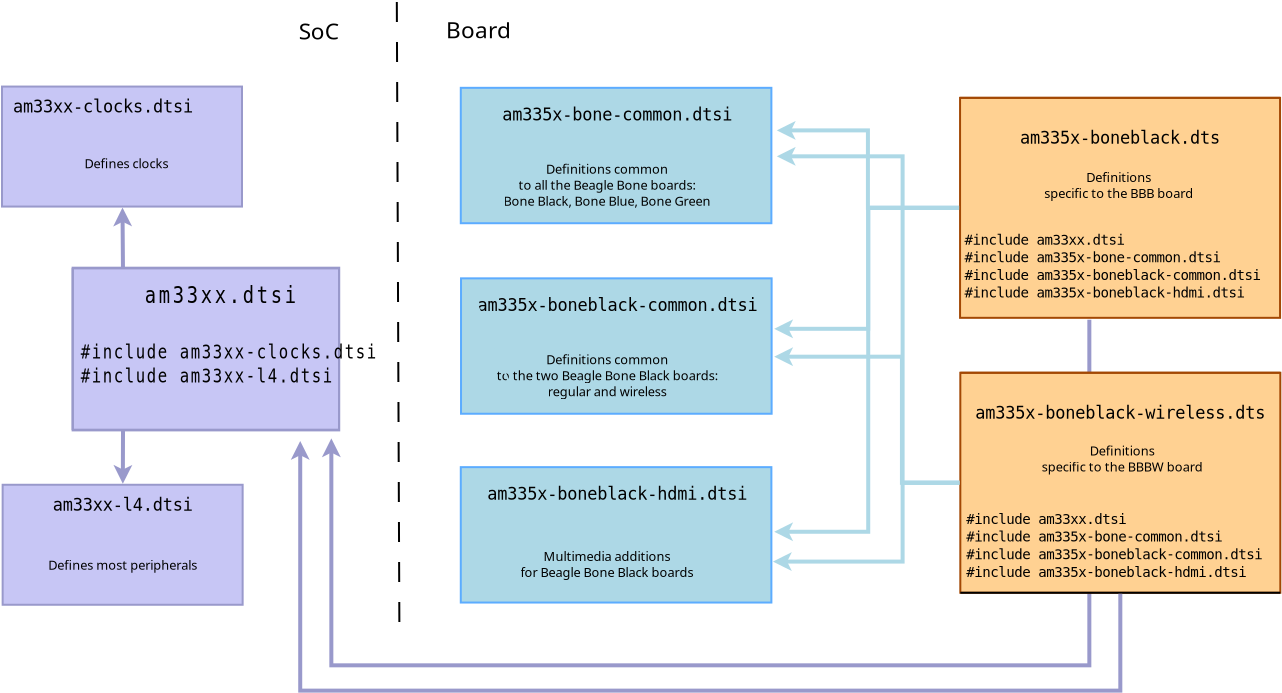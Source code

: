 <?xml version="1.0" encoding="UTF-8"?>
<dia:diagram xmlns:dia="http://www.lysator.liu.se/~alla/dia/">
  <dia:layer name="Background" visible="true" connectable="true" active="true">
    <dia:object type="Standard - Line" version="0" id="O0">
      <dia:attribute name="obj_pos">
        <dia:point val="23.375,19.044"/>
      </dia:attribute>
      <dia:attribute name="obj_bb">
        <dia:rectangle val="22.873,14.437;23.82,19.145"/>
      </dia:attribute>
      <dia:attribute name="conn_endpoints">
        <dia:point val="23.375,19.044"/>
        <dia:point val="23.339,14.537"/>
      </dia:attribute>
      <dia:attribute name="numcp">
        <dia:int val="1"/>
      </dia:attribute>
      <dia:attribute name="line_color">
        <dia:color val="#9999cbff"/>
      </dia:attribute>
      <dia:attribute name="line_width">
        <dia:real val="0.2"/>
      </dia:attribute>
      <dia:attribute name="end_arrow">
        <dia:enum val="22"/>
      </dia:attribute>
      <dia:attribute name="end_arrow_length">
        <dia:real val="0.5"/>
      </dia:attribute>
      <dia:attribute name="end_arrow_width">
        <dia:real val="0.5"/>
      </dia:attribute>
      <dia:connections>
        <dia:connection handle="1" to="O27" connection="8"/>
      </dia:connections>
    </dia:object>
    <dia:object type="Standard - Line" version="0" id="O1">
      <dia:attribute name="obj_pos">
        <dia:point val="23.375,22.707"/>
      </dia:attribute>
      <dia:attribute name="obj_bb">
        <dia:rectangle val="22.886,22.607;23.834,28.449"/>
      </dia:attribute>
      <dia:attribute name="conn_endpoints">
        <dia:point val="23.375,22.707"/>
        <dia:point val="23.357,28.349"/>
      </dia:attribute>
      <dia:attribute name="numcp">
        <dia:int val="1"/>
      </dia:attribute>
      <dia:attribute name="line_color">
        <dia:color val="#9999cbff"/>
      </dia:attribute>
      <dia:attribute name="line_width">
        <dia:real val="0.2"/>
      </dia:attribute>
      <dia:attribute name="end_arrow">
        <dia:enum val="22"/>
      </dia:attribute>
      <dia:attribute name="end_arrow_length">
        <dia:real val="0.5"/>
      </dia:attribute>
      <dia:attribute name="end_arrow_width">
        <dia:real val="0.5"/>
      </dia:attribute>
      <dia:connections>
        <dia:connection handle="1" to="O30" connection="8"/>
      </dia:connections>
    </dia:object>
    <dia:object type="Standard - ZigZagLine" version="1" id="O2">
      <dia:attribute name="obj_pos">
        <dia:point val="71.682,20.146"/>
      </dia:attribute>
      <dia:attribute name="obj_bb">
        <dia:rectangle val="33.308,20.046;71.782,37.526"/>
      </dia:attribute>
      <dia:attribute name="orth_points">
        <dia:point val="71.682,20.146"/>
        <dia:point val="71.682,37.426"/>
        <dia:point val="33.782,37.426"/>
        <dia:point val="33.782,26.079"/>
      </dia:attribute>
      <dia:attribute name="orth_orient">
        <dia:enum val="1"/>
        <dia:enum val="0"/>
        <dia:enum val="1"/>
      </dia:attribute>
      <dia:attribute name="autorouting">
        <dia:boolean val="false"/>
      </dia:attribute>
      <dia:attribute name="line_color">
        <dia:color val="#9999cbff"/>
      </dia:attribute>
      <dia:attribute name="line_width">
        <dia:real val="0.2"/>
      </dia:attribute>
      <dia:attribute name="end_arrow">
        <dia:enum val="22"/>
      </dia:attribute>
      <dia:attribute name="end_arrow_length">
        <dia:real val="0.5"/>
      </dia:attribute>
      <dia:attribute name="end_arrow_width">
        <dia:real val="0.5"/>
      </dia:attribute>
    </dia:object>
    <dia:object type="Standard - Line" version="0" id="O3">
      <dia:attribute name="obj_pos">
        <dia:point val="37.056,4.26"/>
      </dia:attribute>
      <dia:attribute name="obj_bb">
        <dia:rectangle val="37.006,4.21;37.236,36.083"/>
      </dia:attribute>
      <dia:attribute name="conn_endpoints">
        <dia:point val="37.056,4.26"/>
        <dia:point val="37.186,36.032"/>
      </dia:attribute>
      <dia:attribute name="numcp">
        <dia:int val="1"/>
      </dia:attribute>
      <dia:attribute name="line_style">
        <dia:enum val="1"/>
      </dia:attribute>
    </dia:object>
    <dia:object type="Standard - Text" version="1" id="O4">
      <dia:attribute name="obj_pos">
        <dia:point val="32.153,5.694"/>
      </dia:attribute>
      <dia:attribute name="obj_bb">
        <dia:rectangle val="32.153,5.037;34.347,6.351"/>
      </dia:attribute>
      <dia:attribute name="text">
        <dia:composite type="text">
          <dia:attribute name="string">
            <dia:string>#SoC#</dia:string>
          </dia:attribute>
          <dia:attribute name="font">
            <dia:font family="sans" style="0" name="Helvetica"/>
          </dia:attribute>
          <dia:attribute name="height">
            <dia:real val="1.411"/>
          </dia:attribute>
          <dia:attribute name="pos">
            <dia:point val="32.153,6.085"/>
          </dia:attribute>
          <dia:attribute name="color">
            <dia:color val="#000000ff"/>
          </dia:attribute>
          <dia:attribute name="alignment">
            <dia:enum val="0"/>
          </dia:attribute>
        </dia:composite>
      </dia:attribute>
      <dia:attribute name="valign">
        <dia:enum val="2"/>
      </dia:attribute>
    </dia:object>
    <dia:object type="Standard - Text" version="1" id="O5">
      <dia:attribute name="obj_pos">
        <dia:point val="39.512,5.632"/>
      </dia:attribute>
      <dia:attribute name="obj_bb">
        <dia:rectangle val="39.512,4.975;42.832,6.289"/>
      </dia:attribute>
      <dia:attribute name="text">
        <dia:composite type="text">
          <dia:attribute name="string">
            <dia:string>#Board#</dia:string>
          </dia:attribute>
          <dia:attribute name="font">
            <dia:font family="sans" style="0" name="Helvetica"/>
          </dia:attribute>
          <dia:attribute name="height">
            <dia:real val="1.411"/>
          </dia:attribute>
          <dia:attribute name="pos">
            <dia:point val="39.512,6.022"/>
          </dia:attribute>
          <dia:attribute name="color">
            <dia:color val="#000000ff"/>
          </dia:attribute>
          <dia:attribute name="alignment">
            <dia:enum val="0"/>
          </dia:attribute>
        </dia:composite>
      </dia:attribute>
      <dia:attribute name="valign">
        <dia:enum val="2"/>
      </dia:attribute>
    </dia:object>
    <dia:group>
      <dia:attribute name="meta">
        <dia:composite type="dict"/>
      </dia:attribute>
      <dia:attribute name="matrix"/>
      <dia:object type="Standard - Box" version="0" id="O6">
        <dia:attribute name="obj_pos">
          <dia:point val="65.218,9.051"/>
        </dia:attribute>
        <dia:attribute name="obj_bb">
          <dia:rectangle val="65.168,9.001;81.268,20.101"/>
        </dia:attribute>
        <dia:attribute name="elem_corner">
          <dia:point val="65.218,9.051"/>
        </dia:attribute>
        <dia:attribute name="elem_width">
          <dia:real val="16"/>
        </dia:attribute>
        <dia:attribute name="elem_height">
          <dia:real val="11"/>
        </dia:attribute>
        <dia:attribute name="border_width">
          <dia:real val="0.1"/>
        </dia:attribute>
        <dia:attribute name="border_color">
          <dia:color val="#a34804ff"/>
        </dia:attribute>
        <dia:attribute name="inner_color">
          <dia:color val="#ffd192ff"/>
        </dia:attribute>
        <dia:attribute name="show_background">
          <dia:boolean val="true"/>
        </dia:attribute>
      </dia:object>
      <dia:object type="Standard - Text" version="1" id="O7">
        <dia:attribute name="obj_pos">
          <dia:point val="73.218,11.051"/>
        </dia:attribute>
        <dia:attribute name="obj_bb">
          <dia:rectangle val="68.118,10.558;78.318,11.544"/>
        </dia:attribute>
        <dia:attribute name="text">
          <dia:composite type="text">
            <dia:attribute name="string">
              <dia:string>#am335x-boneblack.dts#</dia:string>
            </dia:attribute>
            <dia:attribute name="font">
              <dia:font family="monospace" style="0" name="Courier"/>
            </dia:attribute>
            <dia:attribute name="height">
              <dia:real val="1.058"/>
            </dia:attribute>
            <dia:attribute name="pos">
              <dia:point val="73.218,11.344"/>
            </dia:attribute>
            <dia:attribute name="color">
              <dia:color val="#000000ff"/>
            </dia:attribute>
            <dia:attribute name="alignment">
              <dia:enum val="1"/>
            </dia:attribute>
          </dia:composite>
        </dia:attribute>
        <dia:attribute name="valign">
          <dia:enum val="2"/>
        </dia:attribute>
        <dia:connections>
          <dia:connection handle="0" to="O6" connection="0"/>
          <dia:connection handle="1" to="O6" connection="2"/>
        </dia:connections>
      </dia:object>
      <dia:object type="Standard - Text" version="1" id="O8">
        <dia:attribute name="obj_pos">
          <dia:point val="73.153,13.408"/>
        </dia:attribute>
        <dia:attribute name="obj_bb">
          <dia:rectangle val="69.106,12.635;77.201,14.18"/>
        </dia:attribute>
        <dia:attribute name="text">
          <dia:composite type="text">
            <dia:attribute name="string">
              <dia:string>#Definitions
specific to the BBB board#</dia:string>
            </dia:attribute>
            <dia:attribute name="font">
              <dia:font family="sans" style="0" name="Helvetica"/>
            </dia:attribute>
            <dia:attribute name="height">
              <dia:real val="0.8"/>
            </dia:attribute>
            <dia:attribute name="pos">
              <dia:point val="73.153,13.229"/>
            </dia:attribute>
            <dia:attribute name="color">
              <dia:color val="#000000ff"/>
            </dia:attribute>
            <dia:attribute name="alignment">
              <dia:enum val="1"/>
            </dia:attribute>
          </dia:composite>
        </dia:attribute>
        <dia:attribute name="valign">
          <dia:enum val="2"/>
        </dia:attribute>
      </dia:object>
      <dia:object type="Standard - Line" version="0" id="O9">
        <dia:attribute name="obj_pos">
          <dia:point val="65.218,9.051"/>
        </dia:attribute>
        <dia:attribute name="obj_bb">
          <dia:rectangle val="65.168,9.001;81.268,9.101"/>
        </dia:attribute>
        <dia:attribute name="conn_endpoints">
          <dia:point val="65.218,9.051"/>
          <dia:point val="81.218,9.051"/>
        </dia:attribute>
        <dia:attribute name="numcp">
          <dia:int val="2"/>
        </dia:attribute>
        <dia:attribute name="line_color">
          <dia:color val="#a34804ff"/>
        </dia:attribute>
      </dia:object>
      <dia:object type="Standard - Text" version="1" id="O10">
        <dia:attribute name="obj_pos">
          <dia:point val="65.437,17.473"/>
        </dia:attribute>
        <dia:attribute name="obj_bb">
          <dia:rectangle val="65.437,15.739;81.162,19.206"/>
        </dia:attribute>
        <dia:attribute name="text">
          <dia:composite type="text">
            <dia:attribute name="string">
              <dia:string>##include am33xx.dtsi
#include am335x-bone-common.dtsi
#include am335x-boneblack-common.dtsi
#include am335x-boneblack-hdmi.dtsi#</dia:string>
            </dia:attribute>
            <dia:attribute name="font">
              <dia:font family="monospace" style="0" name="Courier"/>
            </dia:attribute>
            <dia:attribute name="height">
              <dia:real val="0.882"/>
            </dia:attribute>
            <dia:attribute name="pos">
              <dia:point val="65.437,16.394"/>
            </dia:attribute>
            <dia:attribute name="color">
              <dia:color val="#000000ff"/>
            </dia:attribute>
            <dia:attribute name="alignment">
              <dia:enum val="0"/>
            </dia:attribute>
          </dia:composite>
        </dia:attribute>
        <dia:attribute name="valign">
          <dia:enum val="2"/>
        </dia:attribute>
      </dia:object>
    </dia:group>
    <dia:group>
      <dia:attribute name="meta">
        <dia:composite type="dict"/>
      </dia:attribute>
      <dia:attribute name="matrix"/>
      <dia:object type="Standard - Box" version="0" id="O11">
        <dia:attribute name="obj_pos">
          <dia:point val="65.231,22.797"/>
        </dia:attribute>
        <dia:attribute name="obj_bb">
          <dia:rectangle val="65.181,22.747;81.281,33.847"/>
        </dia:attribute>
        <dia:attribute name="elem_corner">
          <dia:point val="65.231,22.797"/>
        </dia:attribute>
        <dia:attribute name="elem_width">
          <dia:real val="16"/>
        </dia:attribute>
        <dia:attribute name="elem_height">
          <dia:real val="11"/>
        </dia:attribute>
        <dia:attribute name="border_width">
          <dia:real val="0.1"/>
        </dia:attribute>
        <dia:attribute name="border_color">
          <dia:color val="#a34804ff"/>
        </dia:attribute>
        <dia:attribute name="inner_color">
          <dia:color val="#ffd192ff"/>
        </dia:attribute>
        <dia:attribute name="show_background">
          <dia:boolean val="true"/>
        </dia:attribute>
      </dia:object>
      <dia:object type="Standard - Text" version="1" id="O12">
        <dia:attribute name="obj_pos">
          <dia:point val="73.231,24.797"/>
        </dia:attribute>
        <dia:attribute name="obj_bb">
          <dia:rectangle val="65.836,24.305;80.626,25.29"/>
        </dia:attribute>
        <dia:attribute name="text">
          <dia:composite type="text">
            <dia:attribute name="string">
              <dia:string>#am335x-boneblack-wireless.dts#</dia:string>
            </dia:attribute>
            <dia:attribute name="font">
              <dia:font family="monospace" style="0" name="Courier"/>
            </dia:attribute>
            <dia:attribute name="height">
              <dia:real val="1.058"/>
            </dia:attribute>
            <dia:attribute name="pos">
              <dia:point val="73.231,25.091"/>
            </dia:attribute>
            <dia:attribute name="color">
              <dia:color val="#000000ff"/>
            </dia:attribute>
            <dia:attribute name="alignment">
              <dia:enum val="1"/>
            </dia:attribute>
          </dia:composite>
        </dia:attribute>
        <dia:attribute name="valign">
          <dia:enum val="2"/>
        </dia:attribute>
        <dia:connections>
          <dia:connection handle="0" to="O11" connection="0"/>
          <dia:connection handle="1" to="O11" connection="2"/>
        </dia:connections>
      </dia:object>
      <dia:object type="Standard - Text" version="1" id="O13">
        <dia:attribute name="obj_pos">
          <dia:point val="73.328,27.089"/>
        </dia:attribute>
        <dia:attribute name="obj_bb">
          <dia:rectangle val="68.975,26.317;77.68,27.862"/>
        </dia:attribute>
        <dia:attribute name="text">
          <dia:composite type="text">
            <dia:attribute name="string">
              <dia:string>#Definitions
specific to the BBBW board#</dia:string>
            </dia:attribute>
            <dia:attribute name="font">
              <dia:font family="sans" style="0" name="Helvetica"/>
            </dia:attribute>
            <dia:attribute name="height">
              <dia:real val="0.8"/>
            </dia:attribute>
            <dia:attribute name="pos">
              <dia:point val="73.328,26.911"/>
            </dia:attribute>
            <dia:attribute name="color">
              <dia:color val="#000000ff"/>
            </dia:attribute>
            <dia:attribute name="alignment">
              <dia:enum val="1"/>
            </dia:attribute>
          </dia:composite>
        </dia:attribute>
        <dia:attribute name="valign">
          <dia:enum val="2"/>
        </dia:attribute>
        <dia:connections>
          <dia:connection handle="0" to="O11" connection="5"/>
          <dia:connection handle="1" to="O11" connection="7"/>
        </dia:connections>
      </dia:object>
      <dia:object type="Standard - Line" version="0" id="O14">
        <dia:attribute name="obj_pos">
          <dia:point val="65.231,22.797"/>
        </dia:attribute>
        <dia:attribute name="obj_bb">
          <dia:rectangle val="65.181,22.747;81.281,22.848"/>
        </dia:attribute>
        <dia:attribute name="conn_endpoints">
          <dia:point val="65.231,22.797"/>
          <dia:point val="81.231,22.797"/>
        </dia:attribute>
        <dia:attribute name="numcp">
          <dia:int val="2"/>
        </dia:attribute>
        <dia:attribute name="line_color">
          <dia:color val="#a34804ff"/>
        </dia:attribute>
      </dia:object>
      <dia:object type="Standard - Line" version="0" id="O15">
        <dia:attribute name="obj_pos">
          <dia:point val="65.231,33.797"/>
        </dia:attribute>
        <dia:attribute name="obj_bb">
          <dia:rectangle val="65.181,33.748;81.281,33.847"/>
        </dia:attribute>
        <dia:attribute name="conn_endpoints">
          <dia:point val="65.231,33.797"/>
          <dia:point val="81.231,33.797"/>
        </dia:attribute>
        <dia:attribute name="numcp">
          <dia:int val="2"/>
        </dia:attribute>
      </dia:object>
      <dia:object type="Standard - Text" version="1" id="O16">
        <dia:attribute name="obj_pos">
          <dia:point val="65.525,31.437"/>
        </dia:attribute>
        <dia:attribute name="obj_bb">
          <dia:rectangle val="65.525,29.704;81.25,33.171"/>
        </dia:attribute>
        <dia:attribute name="text">
          <dia:composite type="text">
            <dia:attribute name="string">
              <dia:string>##include am33xx.dtsi
#include am335x-bone-common.dtsi
#include am335x-boneblack-common.dtsi
#include am335x-boneblack-hdmi.dtsi#</dia:string>
            </dia:attribute>
            <dia:attribute name="font">
              <dia:font family="monospace" style="0" name="Courier"/>
            </dia:attribute>
            <dia:attribute name="height">
              <dia:real val="0.882"/>
            </dia:attribute>
            <dia:attribute name="pos">
              <dia:point val="65.525,30.359"/>
            </dia:attribute>
            <dia:attribute name="color">
              <dia:color val="#000000ff"/>
            </dia:attribute>
            <dia:attribute name="alignment">
              <dia:enum val="0"/>
            </dia:attribute>
          </dia:composite>
        </dia:attribute>
        <dia:attribute name="valign">
          <dia:enum val="2"/>
        </dia:attribute>
      </dia:object>
    </dia:group>
    <dia:group>
      <dia:attribute name="meta">
        <dia:composite type="dict"/>
      </dia:attribute>
      <dia:attribute name="matrix"/>
      <dia:object type="Standard - Box" version="0" id="O17">
        <dia:attribute name="obj_pos">
          <dia:point val="40.254,8.551"/>
        </dia:attribute>
        <dia:attribute name="obj_bb">
          <dia:rectangle val="40.204,8.501;55.834,15.371"/>
        </dia:attribute>
        <dia:attribute name="elem_corner">
          <dia:point val="40.254,8.551"/>
        </dia:attribute>
        <dia:attribute name="elem_width">
          <dia:real val="15.53"/>
        </dia:attribute>
        <dia:attribute name="elem_height">
          <dia:real val="6.77"/>
        </dia:attribute>
        <dia:attribute name="border_width">
          <dia:real val="0.1"/>
        </dia:attribute>
        <dia:attribute name="border_color">
          <dia:color val="#5cacffff"/>
        </dia:attribute>
        <dia:attribute name="inner_color">
          <dia:color val="#add8e6ff"/>
        </dia:attribute>
        <dia:attribute name="show_background">
          <dia:boolean val="true"/>
        </dia:attribute>
      </dia:object>
      <dia:object type="Standard - Text" version="1" id="O18">
        <dia:attribute name="obj_pos">
          <dia:point val="48.079,9.893"/>
        </dia:attribute>
        <dia:attribute name="obj_bb">
          <dia:rectangle val="42.214,9.4;53.944,10.386"/>
        </dia:attribute>
        <dia:attribute name="text">
          <dia:composite type="text">
            <dia:attribute name="string">
              <dia:string>#am335x-bone-common.dtsi#</dia:string>
            </dia:attribute>
            <dia:attribute name="font">
              <dia:font family="monospace" style="0" name="Courier"/>
            </dia:attribute>
            <dia:attribute name="height">
              <dia:real val="1.058"/>
            </dia:attribute>
            <dia:attribute name="pos">
              <dia:point val="48.079,10.186"/>
            </dia:attribute>
            <dia:attribute name="color">
              <dia:color val="#000000ff"/>
            </dia:attribute>
            <dia:attribute name="alignment">
              <dia:enum val="1"/>
            </dia:attribute>
          </dia:composite>
        </dia:attribute>
        <dia:attribute name="valign">
          <dia:enum val="2"/>
        </dia:attribute>
      </dia:object>
      <dia:object type="Standard - Text" version="1" id="O19">
        <dia:attribute name="obj_pos">
          <dia:point val="47.568,13.398"/>
        </dia:attribute>
        <dia:attribute name="obj_bb">
          <dia:rectangle val="41.865,12.225;53.27,14.57"/>
        </dia:attribute>
        <dia:attribute name="text">
          <dia:composite type="text">
            <dia:attribute name="string">
              <dia:string>#Definitions common
to all the Beagle Bone boards:
Bone Black, Bone Blue, Bone Green#</dia:string>
            </dia:attribute>
            <dia:attribute name="font">
              <dia:font family="sans" style="0" name="Helvetica"/>
            </dia:attribute>
            <dia:attribute name="height">
              <dia:real val="0.8"/>
            </dia:attribute>
            <dia:attribute name="pos">
              <dia:point val="47.568,12.819"/>
            </dia:attribute>
            <dia:attribute name="color">
              <dia:color val="#000000ff"/>
            </dia:attribute>
            <dia:attribute name="alignment">
              <dia:enum val="1"/>
            </dia:attribute>
          </dia:composite>
        </dia:attribute>
        <dia:attribute name="valign">
          <dia:enum val="2"/>
        </dia:attribute>
      </dia:object>
    </dia:group>
    <dia:group>
      <dia:attribute name="meta">
        <dia:composite type="dict"/>
      </dia:attribute>
      <dia:attribute name="matrix"/>
      <dia:object type="Standard - Box" version="0" id="O20">
        <dia:attribute name="obj_pos">
          <dia:point val="40.266,18.077"/>
        </dia:attribute>
        <dia:attribute name="obj_bb">
          <dia:rectangle val="40.216,18.027;55.846,24.897"/>
        </dia:attribute>
        <dia:attribute name="elem_corner">
          <dia:point val="40.266,18.077"/>
        </dia:attribute>
        <dia:attribute name="elem_width">
          <dia:real val="15.53"/>
        </dia:attribute>
        <dia:attribute name="elem_height">
          <dia:real val="6.77"/>
        </dia:attribute>
        <dia:attribute name="border_width">
          <dia:real val="0.1"/>
        </dia:attribute>
        <dia:attribute name="border_color">
          <dia:color val="#5cacffff"/>
        </dia:attribute>
        <dia:attribute name="inner_color">
          <dia:color val="#add8e6ff"/>
        </dia:attribute>
        <dia:attribute name="show_background">
          <dia:boolean val="true"/>
        </dia:attribute>
      </dia:object>
      <dia:object type="Standard - Text" version="1" id="O21">
        <dia:attribute name="obj_pos">
          <dia:point val="48.091,19.42"/>
        </dia:attribute>
        <dia:attribute name="obj_bb">
          <dia:rectangle val="40.951,18.927;55.231,19.912"/>
        </dia:attribute>
        <dia:attribute name="text">
          <dia:composite type="text">
            <dia:attribute name="string">
              <dia:string>#am335x-boneblack-common.dtsi#</dia:string>
            </dia:attribute>
            <dia:attribute name="font">
              <dia:font family="monospace" style="0" name="Courier"/>
            </dia:attribute>
            <dia:attribute name="height">
              <dia:real val="1.058"/>
            </dia:attribute>
            <dia:attribute name="pos">
              <dia:point val="48.091,19.713"/>
            </dia:attribute>
            <dia:attribute name="color">
              <dia:color val="#000000ff"/>
            </dia:attribute>
            <dia:attribute name="alignment">
              <dia:enum val="1"/>
            </dia:attribute>
          </dia:composite>
        </dia:attribute>
        <dia:attribute name="valign">
          <dia:enum val="2"/>
        </dia:attribute>
      </dia:object>
      <dia:object type="Standard - Text" version="1" id="O22">
        <dia:attribute name="obj_pos">
          <dia:point val="47.579,22.924"/>
        </dia:attribute>
        <dia:attribute name="obj_bb">
          <dia:rectangle val="41.557,21.752;53.602,24.097"/>
        </dia:attribute>
        <dia:attribute name="text">
          <dia:composite type="text">
            <dia:attribute name="string">
              <dia:string>#Definitions common
to the two Beagle Bone Black boards:
regular and wireless#</dia:string>
            </dia:attribute>
            <dia:attribute name="font">
              <dia:font family="sans" style="0" name="Helvetica"/>
            </dia:attribute>
            <dia:attribute name="height">
              <dia:real val="0.8"/>
            </dia:attribute>
            <dia:attribute name="pos">
              <dia:point val="47.579,22.346"/>
            </dia:attribute>
            <dia:attribute name="color">
              <dia:color val="#000000ff"/>
            </dia:attribute>
            <dia:attribute name="alignment">
              <dia:enum val="1"/>
            </dia:attribute>
          </dia:composite>
        </dia:attribute>
        <dia:attribute name="valign">
          <dia:enum val="2"/>
        </dia:attribute>
      </dia:object>
    </dia:group>
    <dia:group>
      <dia:attribute name="meta">
        <dia:composite type="dict"/>
      </dia:attribute>
      <dia:attribute name="matrix">
        <dia:matrix xx="1.11" xy="0" yx="0" yy="1.35" x0="14.335" y0="-16.127"/>
      </dia:attribute>
      <dia:object type="Standard - Box" version="0" id="O23">
        <dia:attribute name="obj_pos">
          <dia:point val="5.87,24.955"/>
        </dia:attribute>
        <dia:attribute name="obj_bb">
          <dia:rectangle val="5.82,24.905;17.92,31.005"/>
        </dia:attribute>
        <dia:attribute name="elem_corner">
          <dia:point val="5.87,24.955"/>
        </dia:attribute>
        <dia:attribute name="elem_width">
          <dia:real val="12"/>
        </dia:attribute>
        <dia:attribute name="elem_height">
          <dia:real val="6"/>
        </dia:attribute>
        <dia:attribute name="border_color">
          <dia:color val="#9999cbff"/>
        </dia:attribute>
        <dia:attribute name="inner_color">
          <dia:color val="#c7c6f5ff"/>
        </dia:attribute>
        <dia:attribute name="show_background">
          <dia:boolean val="true"/>
        </dia:attribute>
        <dia:connections>
          <dia:connection handle="0" to="O23" connection="5"/>
          <dia:connection handle="1" to="O23" connection="0"/>
        </dia:connections>
      </dia:object>
      <dia:object type="Standard - Text" version="1" id="O24">
        <dia:attribute name="obj_pos">
          <dia:point val="11.87,25.955"/>
        </dia:attribute>
        <dia:attribute name="obj_bb">
          <dia:rectangle val="9.065,25.463;14.675,26.448"/>
        </dia:attribute>
        <dia:attribute name="text">
          <dia:composite type="text">
            <dia:attribute name="string">
              <dia:string>#am33xx.dtsi#</dia:string>
            </dia:attribute>
            <dia:attribute name="font">
              <dia:font family="monospace" style="0" name="Courier"/>
            </dia:attribute>
            <dia:attribute name="height">
              <dia:real val="1.058"/>
            </dia:attribute>
            <dia:attribute name="pos">
              <dia:point val="11.87,26.248"/>
            </dia:attribute>
            <dia:attribute name="color">
              <dia:color val="#000000ff"/>
            </dia:attribute>
            <dia:attribute name="alignment">
              <dia:enum val="1"/>
            </dia:attribute>
          </dia:composite>
        </dia:attribute>
        <dia:attribute name="valign">
          <dia:enum val="2"/>
        </dia:attribute>
      </dia:object>
      <dia:object type="Standard - Line" version="0" id="O25">
        <dia:attribute name="obj_pos">
          <dia:point val="5.87,30.955"/>
        </dia:attribute>
        <dia:attribute name="obj_bb">
          <dia:rectangle val="5.82,24.905;5.92,31.005"/>
        </dia:attribute>
        <dia:attribute name="conn_endpoints">
          <dia:point val="5.87,30.955"/>
          <dia:point val="5.87,24.955"/>
        </dia:attribute>
        <dia:attribute name="numcp">
          <dia:int val="2"/>
        </dia:attribute>
        <dia:attribute name="line_color">
          <dia:color val="#9999cbff"/>
        </dia:attribute>
      </dia:object>
      <dia:object type="Standard - Text" version="1" id="O26">
        <dia:attribute name="obj_pos">
          <dia:point val="6.229,28.506"/>
        </dia:attribute>
        <dia:attribute name="obj_bb">
          <dia:rectangle val="6.229,27.655;17.704,29.358"/>
        </dia:attribute>
        <dia:attribute name="text">
          <dia:composite type="text">
            <dia:attribute name="string">
              <dia:string>##include am33xx-clocks.dtsi
#include am33xx-l4.dtsi#</dia:string>
            </dia:attribute>
            <dia:attribute name="font">
              <dia:font family="monospace" style="0" name="Courier"/>
            </dia:attribute>
            <dia:attribute name="height">
              <dia:real val="0.882"/>
            </dia:attribute>
            <dia:attribute name="pos">
              <dia:point val="6.229,28.31"/>
            </dia:attribute>
            <dia:attribute name="color">
              <dia:color val="#000000ff"/>
            </dia:attribute>
            <dia:attribute name="alignment">
              <dia:enum val="0"/>
            </dia:attribute>
          </dia:composite>
        </dia:attribute>
        <dia:attribute name="valign">
          <dia:enum val="2"/>
        </dia:attribute>
      </dia:object>
    </dia:group>
    <dia:object type="Standard - Box" version="0" id="O27">
      <dia:attribute name="obj_pos">
        <dia:point val="17.315,8.488"/>
      </dia:attribute>
      <dia:attribute name="obj_bb">
        <dia:rectangle val="17.265,8.438;29.365,14.538"/>
      </dia:attribute>
      <dia:attribute name="elem_corner">
        <dia:point val="17.315,8.488"/>
      </dia:attribute>
      <dia:attribute name="elem_width">
        <dia:real val="12"/>
      </dia:attribute>
      <dia:attribute name="elem_height">
        <dia:real val="6"/>
      </dia:attribute>
      <dia:attribute name="border_color">
        <dia:color val="#9999cbff"/>
      </dia:attribute>
      <dia:attribute name="inner_color">
        <dia:color val="#c7c6f5ff"/>
      </dia:attribute>
      <dia:attribute name="show_background">
        <dia:boolean val="true"/>
      </dia:attribute>
    </dia:object>
    <dia:object type="Standard - Text" version="1" id="O28">
      <dia:attribute name="obj_pos">
        <dia:point val="23.542,9.488"/>
      </dia:attribute>
      <dia:attribute name="obj_bb">
        <dia:rectangle val="18.952,8.959;28.157,10.018"/>
      </dia:attribute>
      <dia:attribute name="text">
        <dia:composite type="text">
          <dia:attribute name="string">
            <dia:string>#am33xx-clocks.dtsi#</dia:string>
          </dia:attribute>
          <dia:attribute name="font">
            <dia:font family="monospace" style="0" name="Courier"/>
          </dia:attribute>
          <dia:attribute name="height">
            <dia:real val="1.058"/>
          </dia:attribute>
          <dia:attribute name="pos">
            <dia:point val="23.542,9.769"/>
          </dia:attribute>
          <dia:attribute name="color">
            <dia:color val="#000000ff"/>
          </dia:attribute>
          <dia:attribute name="alignment">
            <dia:enum val="1"/>
          </dia:attribute>
        </dia:composite>
      </dia:attribute>
      <dia:attribute name="valign">
        <dia:enum val="2"/>
      </dia:attribute>
    </dia:object>
    <dia:object type="Standard - Text" version="1" id="O29">
      <dia:attribute name="obj_pos">
        <dia:point val="23.542,12.321"/>
      </dia:attribute>
      <dia:attribute name="obj_bb">
        <dia:rectangle val="21.241,11.921;25.862,12.722"/>
      </dia:attribute>
      <dia:attribute name="text">
        <dia:composite type="text">
          <dia:attribute name="string">
            <dia:string>#Defines clocks#</dia:string>
          </dia:attribute>
          <dia:attribute name="font">
            <dia:font family="sans" style="0" name="Helvetica"/>
          </dia:attribute>
          <dia:attribute name="height">
            <dia:real val="0.8"/>
          </dia:attribute>
          <dia:attribute name="pos">
            <dia:point val="23.542,12.534"/>
          </dia:attribute>
          <dia:attribute name="color">
            <dia:color val="#000000ff"/>
          </dia:attribute>
          <dia:attribute name="alignment">
            <dia:enum val="1"/>
          </dia:attribute>
        </dia:composite>
      </dia:attribute>
      <dia:attribute name="valign">
        <dia:enum val="2"/>
      </dia:attribute>
    </dia:object>
    <dia:object type="Standard - Box" version="0" id="O30">
      <dia:attribute name="obj_pos">
        <dia:point val="17.347,28.398"/>
      </dia:attribute>
      <dia:attribute name="obj_bb">
        <dia:rectangle val="17.297,28.348;29.397,34.448"/>
      </dia:attribute>
      <dia:attribute name="elem_corner">
        <dia:point val="17.347,28.398"/>
      </dia:attribute>
      <dia:attribute name="elem_width">
        <dia:real val="12"/>
      </dia:attribute>
      <dia:attribute name="elem_height">
        <dia:real val="6"/>
      </dia:attribute>
      <dia:attribute name="border_color">
        <dia:color val="#9999cbff"/>
      </dia:attribute>
      <dia:attribute name="inner_color">
        <dia:color val="#c7c6f5ff"/>
      </dia:attribute>
      <dia:attribute name="show_background">
        <dia:boolean val="true"/>
      </dia:attribute>
    </dia:object>
    <dia:object type="Standard - Text" version="1" id="O31">
      <dia:attribute name="obj_pos">
        <dia:point val="23.347,29.398"/>
      </dia:attribute>
      <dia:attribute name="obj_bb">
        <dia:rectangle val="19.777,28.868;26.942,29.927"/>
      </dia:attribute>
      <dia:attribute name="text">
        <dia:composite type="text">
          <dia:attribute name="string">
            <dia:string>#am33xx-l4.dtsi#</dia:string>
          </dia:attribute>
          <dia:attribute name="font">
            <dia:font family="monospace" style="0" name="Courier"/>
          </dia:attribute>
          <dia:attribute name="height">
            <dia:real val="1.058"/>
          </dia:attribute>
          <dia:attribute name="pos">
            <dia:point val="23.347,29.679"/>
          </dia:attribute>
          <dia:attribute name="color">
            <dia:color val="#000000ff"/>
          </dia:attribute>
          <dia:attribute name="alignment">
            <dia:enum val="1"/>
          </dia:attribute>
        </dia:composite>
      </dia:attribute>
      <dia:attribute name="valign">
        <dia:enum val="2"/>
      </dia:attribute>
    </dia:object>
    <dia:object type="Standard - Text" version="1" id="O32">
      <dia:attribute name="obj_pos">
        <dia:point val="23.347,32.398"/>
      </dia:attribute>
      <dia:attribute name="obj_bb">
        <dia:rectangle val="19.327,31.997;27.386,32.798"/>
      </dia:attribute>
      <dia:attribute name="text">
        <dia:composite type="text">
          <dia:attribute name="string">
            <dia:string>#Defines most peripherals#</dia:string>
          </dia:attribute>
          <dia:attribute name="font">
            <dia:font family="sans" style="0" name="Helvetica"/>
          </dia:attribute>
          <dia:attribute name="height">
            <dia:real val="0.8"/>
          </dia:attribute>
          <dia:attribute name="pos">
            <dia:point val="23.347,32.61"/>
          </dia:attribute>
          <dia:attribute name="color">
            <dia:color val="#000000ff"/>
          </dia:attribute>
          <dia:attribute name="alignment">
            <dia:enum val="1"/>
          </dia:attribute>
        </dia:composite>
      </dia:attribute>
      <dia:attribute name="valign">
        <dia:enum val="2"/>
      </dia:attribute>
    </dia:object>
    <dia:object type="Standard - ZigZagLine" version="1" id="O33">
      <dia:attribute name="obj_pos">
        <dia:point val="73.231,33.847"/>
      </dia:attribute>
      <dia:attribute name="obj_bb">
        <dia:rectangle val="31.752,26.109;73.331,38.791"/>
      </dia:attribute>
      <dia:attribute name="orth_points">
        <dia:point val="73.231,33.847"/>
        <dia:point val="73.231,38.691"/>
        <dia:point val="32.226,38.691"/>
        <dia:point val="32.226,26.209"/>
      </dia:attribute>
      <dia:attribute name="orth_orient">
        <dia:enum val="1"/>
        <dia:enum val="0"/>
        <dia:enum val="1"/>
      </dia:attribute>
      <dia:attribute name="autorouting">
        <dia:boolean val="false"/>
      </dia:attribute>
      <dia:attribute name="line_color">
        <dia:color val="#9999cbff"/>
      </dia:attribute>
      <dia:attribute name="line_width">
        <dia:real val="0.2"/>
      </dia:attribute>
      <dia:attribute name="end_arrow">
        <dia:enum val="22"/>
      </dia:attribute>
      <dia:attribute name="end_arrow_length">
        <dia:real val="0.5"/>
      </dia:attribute>
      <dia:attribute name="end_arrow_width">
        <dia:real val="0.5"/>
      </dia:attribute>
      <dia:connections>
        <dia:connection handle="0" to="O11" connection="8"/>
      </dia:connections>
    </dia:object>
    <dia:object type="Standard - Line" version="0" id="O34">
      <dia:attribute name="obj_pos">
        <dia:point val="43.202,24.595"/>
      </dia:attribute>
      <dia:attribute name="obj_bb">
        <dia:rectangle val="40.636,18.434;43.267,24.66"/>
      </dia:attribute>
      <dia:attribute name="conn_endpoints">
        <dia:point val="43.202,24.595"/>
        <dia:point val="40.706,18.5"/>
      </dia:attribute>
      <dia:attribute name="numcp">
        <dia:int val="1"/>
      </dia:attribute>
      <dia:attribute name="line_color">
        <dia:color val="#add8e6ff"/>
      </dia:attribute>
      <dia:attribute name="end_arrow">
        <dia:enum val="22"/>
      </dia:attribute>
      <dia:attribute name="end_arrow_length">
        <dia:real val="0.5"/>
      </dia:attribute>
      <dia:attribute name="end_arrow_width">
        <dia:real val="0.5"/>
      </dia:attribute>
    </dia:object>
    <dia:object type="Standard - ZigZagLine" version="1" id="O35">
      <dia:attribute name="obj_pos">
        <dia:point val="65.167,14.551"/>
      </dia:attribute>
      <dia:attribute name="obj_bb">
        <dia:rectangle val="55.955,10.206;65.267,14.651"/>
      </dia:attribute>
      <dia:attribute name="orth_points">
        <dia:point val="65.167,14.551"/>
        <dia:point val="60.611,14.551"/>
        <dia:point val="60.611,10.679"/>
        <dia:point val="56.055,10.679"/>
      </dia:attribute>
      <dia:attribute name="orth_orient">
        <dia:enum val="0"/>
        <dia:enum val="1"/>
        <dia:enum val="0"/>
      </dia:attribute>
      <dia:attribute name="autorouting">
        <dia:boolean val="true"/>
      </dia:attribute>
      <dia:attribute name="line_color">
        <dia:color val="#add8e6ff"/>
      </dia:attribute>
      <dia:attribute name="line_width">
        <dia:real val="0.2"/>
      </dia:attribute>
      <dia:attribute name="end_arrow">
        <dia:enum val="22"/>
      </dia:attribute>
      <dia:attribute name="end_arrow_length">
        <dia:real val="0.5"/>
      </dia:attribute>
      <dia:attribute name="end_arrow_width">
        <dia:real val="0.5"/>
      </dia:attribute>
      <dia:connections>
        <dia:connection handle="0" to="O6" connection="8"/>
      </dia:connections>
    </dia:object>
    <dia:object type="Standard - ZigZagLine" version="1" id="O36">
      <dia:attribute name="obj_pos">
        <dia:point val="65.168,14.551"/>
      </dia:attribute>
      <dia:attribute name="obj_bb">
        <dia:rectangle val="55.825,14.451;65.268,21.074"/>
      </dia:attribute>
      <dia:attribute name="orth_points">
        <dia:point val="65.168,14.551"/>
        <dia:point val="60.626,14.551"/>
        <dia:point val="60.626,20.6"/>
        <dia:point val="55.925,20.6"/>
      </dia:attribute>
      <dia:attribute name="orth_orient">
        <dia:enum val="0"/>
        <dia:enum val="1"/>
        <dia:enum val="0"/>
      </dia:attribute>
      <dia:attribute name="autorouting">
        <dia:boolean val="false"/>
      </dia:attribute>
      <dia:attribute name="line_color">
        <dia:color val="#add8e6ff"/>
      </dia:attribute>
      <dia:attribute name="line_width">
        <dia:real val="0.2"/>
      </dia:attribute>
      <dia:attribute name="end_arrow">
        <dia:enum val="22"/>
      </dia:attribute>
      <dia:attribute name="end_arrow_length">
        <dia:real val="0.5"/>
      </dia:attribute>
      <dia:attribute name="end_arrow_width">
        <dia:real val="0.5"/>
      </dia:attribute>
      <dia:connections>
        <dia:connection handle="0" to="O6" connection="8"/>
      </dia:connections>
    </dia:object>
    <dia:object type="Standard - ZigZagLine" version="1" id="O37">
      <dia:attribute name="obj_pos">
        <dia:point val="65.168,14.551"/>
      </dia:attribute>
      <dia:attribute name="obj_bb">
        <dia:rectangle val="55.825,14.451;65.268,31.221"/>
      </dia:attribute>
      <dia:attribute name="orth_points">
        <dia:point val="65.168,14.551"/>
        <dia:point val="60.626,14.551"/>
        <dia:point val="60.626,30.748"/>
        <dia:point val="55.925,30.748"/>
      </dia:attribute>
      <dia:attribute name="orth_orient">
        <dia:enum val="0"/>
        <dia:enum val="1"/>
        <dia:enum val="0"/>
      </dia:attribute>
      <dia:attribute name="autorouting">
        <dia:boolean val="false"/>
      </dia:attribute>
      <dia:attribute name="line_color">
        <dia:color val="#add8e6ff"/>
      </dia:attribute>
      <dia:attribute name="line_width">
        <dia:real val="0.2"/>
      </dia:attribute>
      <dia:attribute name="end_arrow">
        <dia:enum val="22"/>
      </dia:attribute>
      <dia:attribute name="end_arrow_length">
        <dia:real val="0.5"/>
      </dia:attribute>
      <dia:attribute name="end_arrow_width">
        <dia:real val="0.5"/>
      </dia:attribute>
      <dia:connections>
        <dia:connection handle="0" to="O6" connection="8"/>
      </dia:connections>
    </dia:object>
    <dia:object type="Standard - ZigZagLine" version="1" id="O38">
      <dia:attribute name="obj_pos">
        <dia:point val="65.182,28.297"/>
      </dia:attribute>
      <dia:attribute name="obj_bb">
        <dia:rectangle val="55.955,11.502;65.282,28.398"/>
      </dia:attribute>
      <dia:attribute name="orth_points">
        <dia:point val="65.182,28.297"/>
        <dia:point val="62.345,28.297"/>
        <dia:point val="62.345,11.976"/>
        <dia:point val="56.055,11.976"/>
      </dia:attribute>
      <dia:attribute name="orth_orient">
        <dia:enum val="0"/>
        <dia:enum val="1"/>
        <dia:enum val="0"/>
      </dia:attribute>
      <dia:attribute name="autorouting">
        <dia:boolean val="false"/>
      </dia:attribute>
      <dia:attribute name="line_color">
        <dia:color val="#add8e6ff"/>
      </dia:attribute>
      <dia:attribute name="line_width">
        <dia:real val="0.2"/>
      </dia:attribute>
      <dia:attribute name="end_arrow">
        <dia:enum val="22"/>
      </dia:attribute>
      <dia:attribute name="end_arrow_length">
        <dia:real val="0.5"/>
      </dia:attribute>
      <dia:attribute name="end_arrow_width">
        <dia:real val="0.5"/>
      </dia:attribute>
      <dia:connections>
        <dia:connection handle="0" to="O11" connection="8"/>
      </dia:connections>
    </dia:object>
    <dia:object type="Standard - ZigZagLine" version="1" id="O39">
      <dia:attribute name="obj_pos">
        <dia:point val="65.186,28.297"/>
      </dia:attribute>
      <dia:attribute name="obj_bb">
        <dia:rectangle val="55.825,21.52;65.286,28.398"/>
      </dia:attribute>
      <dia:attribute name="orth_points">
        <dia:point val="65.186,28.297"/>
        <dia:point val="62.312,28.297"/>
        <dia:point val="62.312,21.994"/>
        <dia:point val="55.925,21.994"/>
      </dia:attribute>
      <dia:attribute name="orth_orient">
        <dia:enum val="0"/>
        <dia:enum val="1"/>
        <dia:enum val="0"/>
      </dia:attribute>
      <dia:attribute name="autorouting">
        <dia:boolean val="false"/>
      </dia:attribute>
      <dia:attribute name="line_color">
        <dia:color val="#add8e6ff"/>
      </dia:attribute>
      <dia:attribute name="line_width">
        <dia:real val="0.2"/>
      </dia:attribute>
      <dia:attribute name="end_arrow">
        <dia:enum val="22"/>
      </dia:attribute>
      <dia:attribute name="end_arrow_length">
        <dia:real val="0.5"/>
      </dia:attribute>
      <dia:attribute name="end_arrow_width">
        <dia:real val="0.5"/>
      </dia:attribute>
      <dia:connections>
        <dia:connection handle="0" to="O11" connection="8"/>
      </dia:connections>
    </dia:object>
    <dia:object type="Standard - ZigZagLine" version="1" id="O40">
      <dia:attribute name="obj_pos">
        <dia:point val="65.182,28.297"/>
      </dia:attribute>
      <dia:attribute name="obj_bb">
        <dia:rectangle val="55.761,28.198;65.282,32.713"/>
      </dia:attribute>
      <dia:attribute name="orth_points">
        <dia:point val="65.182,28.297"/>
        <dia:point val="62.345,28.297"/>
        <dia:point val="62.345,32.239"/>
        <dia:point val="55.861,32.239"/>
      </dia:attribute>
      <dia:attribute name="orth_orient">
        <dia:enum val="0"/>
        <dia:enum val="1"/>
        <dia:enum val="0"/>
      </dia:attribute>
      <dia:attribute name="autorouting">
        <dia:boolean val="false"/>
      </dia:attribute>
      <dia:attribute name="line_color">
        <dia:color val="#add8e6ff"/>
      </dia:attribute>
      <dia:attribute name="line_width">
        <dia:real val="0.2"/>
      </dia:attribute>
      <dia:attribute name="end_arrow">
        <dia:enum val="22"/>
      </dia:attribute>
      <dia:attribute name="end_arrow_length">
        <dia:real val="0.5"/>
      </dia:attribute>
      <dia:attribute name="end_arrow_width">
        <dia:real val="0.5"/>
      </dia:attribute>
      <dia:connections>
        <dia:connection handle="0" to="O11" connection="8"/>
      </dia:connections>
    </dia:object>
    <dia:group>
      <dia:attribute name="meta">
        <dia:composite type="dict"/>
      </dia:attribute>
      <dia:attribute name="matrix"/>
      <dia:object type="Standard - Box" version="0" id="O41">
        <dia:attribute name="obj_pos">
          <dia:point val="40.254,27.517"/>
        </dia:attribute>
        <dia:attribute name="obj_bb">
          <dia:rectangle val="40.204,27.467;55.834,34.337"/>
        </dia:attribute>
        <dia:attribute name="elem_corner">
          <dia:point val="40.254,27.517"/>
        </dia:attribute>
        <dia:attribute name="elem_width">
          <dia:real val="15.53"/>
        </dia:attribute>
        <dia:attribute name="elem_height">
          <dia:real val="6.77"/>
        </dia:attribute>
        <dia:attribute name="border_width">
          <dia:real val="0.1"/>
        </dia:attribute>
        <dia:attribute name="border_color">
          <dia:color val="#5cacffff"/>
        </dia:attribute>
        <dia:attribute name="inner_color">
          <dia:color val="#add8e6ff"/>
        </dia:attribute>
        <dia:attribute name="show_background">
          <dia:boolean val="true"/>
        </dia:attribute>
      </dia:object>
      <dia:object type="Standard - Text" version="1" id="O42">
        <dia:attribute name="obj_pos">
          <dia:point val="48.079,28.859"/>
        </dia:attribute>
        <dia:attribute name="obj_bb">
          <dia:rectangle val="41.449,28.33;54.734,29.389"/>
        </dia:attribute>
        <dia:attribute name="text">
          <dia:composite type="text">
            <dia:attribute name="string">
              <dia:string>#am335x-boneblack-hdmi.dtsi#</dia:string>
            </dia:attribute>
            <dia:attribute name="font">
              <dia:font family="monospace" style="0" name="Courier"/>
            </dia:attribute>
            <dia:attribute name="height">
              <dia:real val="1.058"/>
            </dia:attribute>
            <dia:attribute name="pos">
              <dia:point val="48.079,29.14"/>
            </dia:attribute>
            <dia:attribute name="color">
              <dia:color val="#000000ff"/>
            </dia:attribute>
            <dia:attribute name="alignment">
              <dia:enum val="1"/>
            </dia:attribute>
          </dia:composite>
        </dia:attribute>
        <dia:attribute name="valign">
          <dia:enum val="2"/>
        </dia:attribute>
      </dia:object>
      <dia:object type="Standard - Text" version="1" id="O43">
        <dia:attribute name="obj_pos">
          <dia:point val="47.568,32.364"/>
        </dia:attribute>
        <dia:attribute name="obj_bb">
          <dia:rectangle val="42.844,31.591;52.291,33.136"/>
        </dia:attribute>
        <dia:attribute name="text">
          <dia:composite type="text">
            <dia:attribute name="string">
              <dia:string>#Multimedia additions
for Beagle Bone Black boards#</dia:string>
            </dia:attribute>
            <dia:attribute name="font">
              <dia:font family="sans" style="0" name="Helvetica"/>
            </dia:attribute>
            <dia:attribute name="height">
              <dia:real val="0.8"/>
            </dia:attribute>
            <dia:attribute name="pos">
              <dia:point val="47.568,32.186"/>
            </dia:attribute>
            <dia:attribute name="color">
              <dia:color val="#000000ff"/>
            </dia:attribute>
            <dia:attribute name="alignment">
              <dia:enum val="1"/>
            </dia:attribute>
          </dia:composite>
        </dia:attribute>
        <dia:attribute name="valign">
          <dia:enum val="2"/>
        </dia:attribute>
      </dia:object>
    </dia:group>
  </dia:layer>
</dia:diagram>
